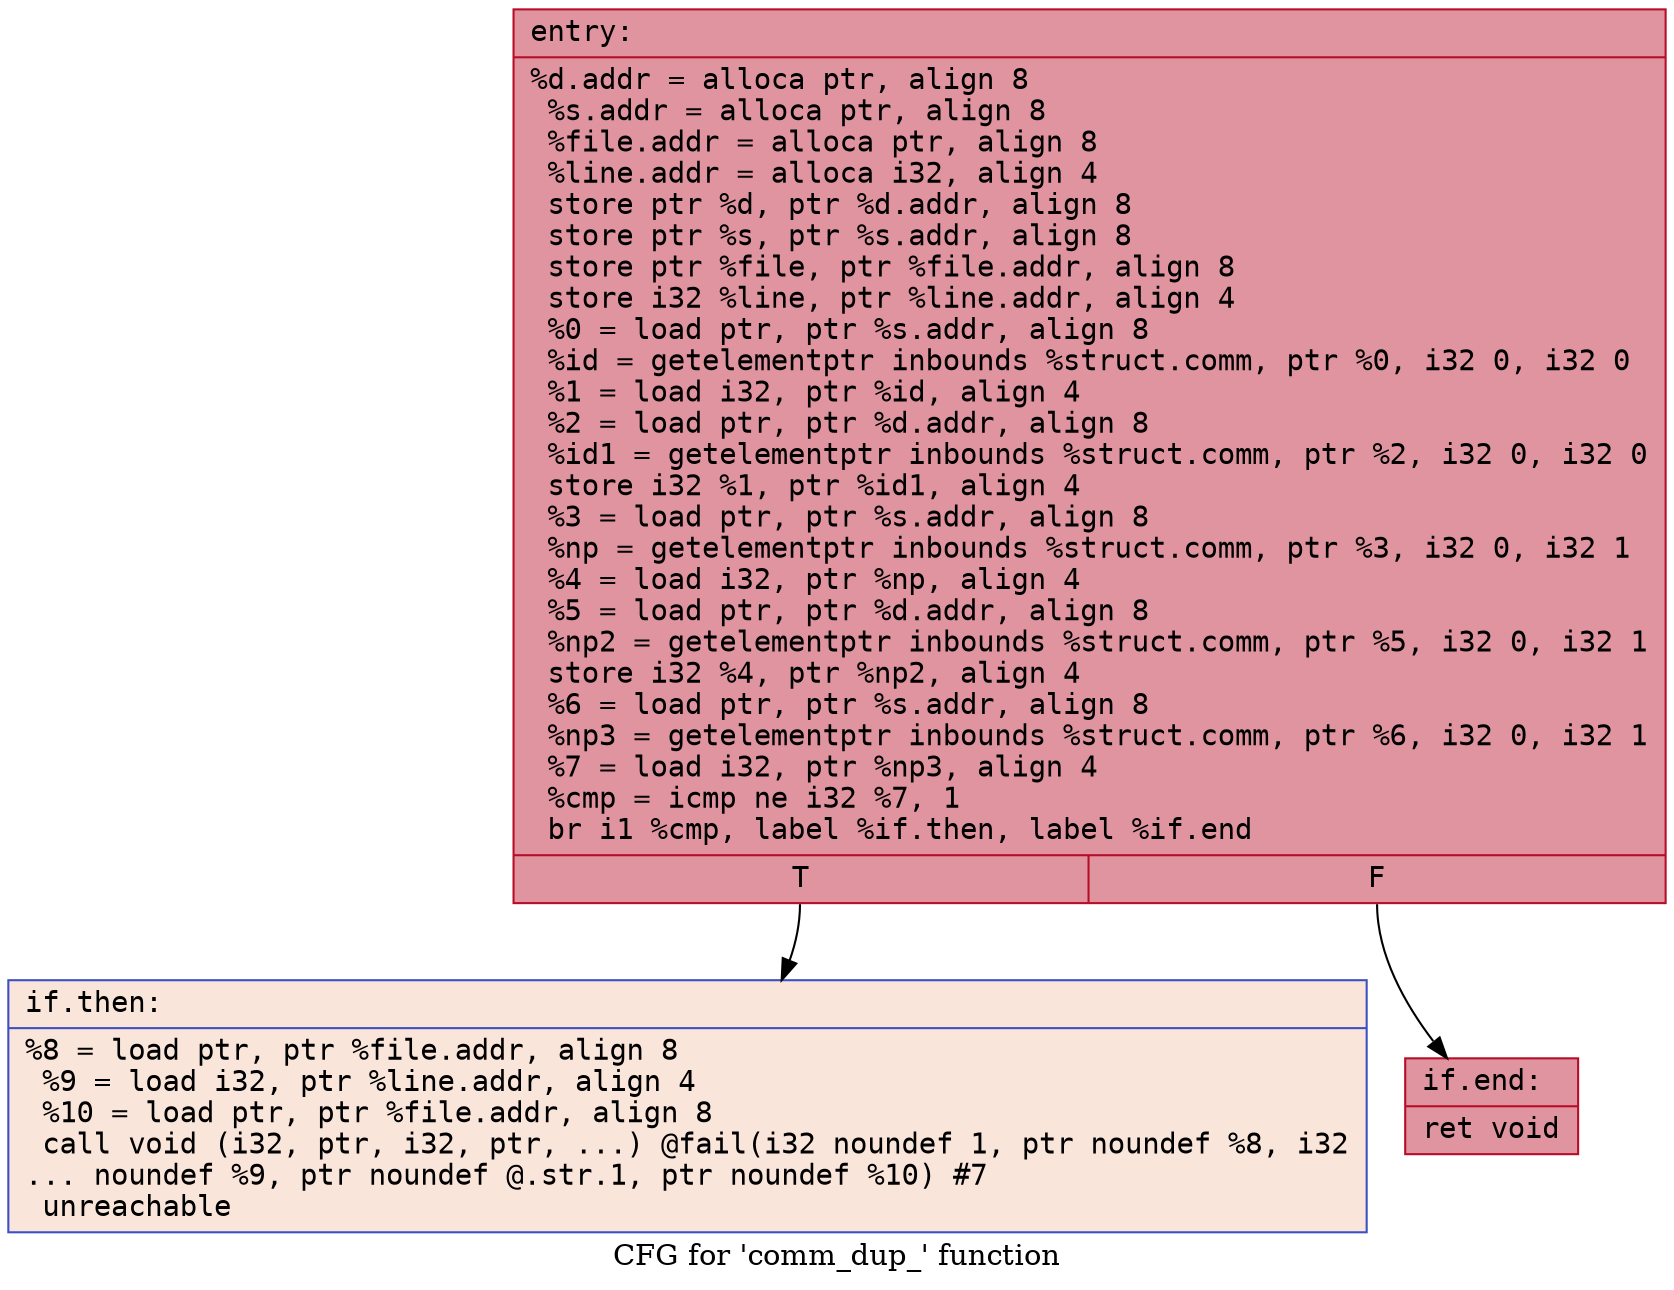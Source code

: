 digraph "CFG for 'comm_dup_' function" {
	label="CFG for 'comm_dup_' function";

	Node0x559aeb31ef30 [shape=record,color="#b70d28ff", style=filled, fillcolor="#b70d2870" fontname="Courier",label="{entry:\l|  %d.addr = alloca ptr, align 8\l  %s.addr = alloca ptr, align 8\l  %file.addr = alloca ptr, align 8\l  %line.addr = alloca i32, align 4\l  store ptr %d, ptr %d.addr, align 8\l  store ptr %s, ptr %s.addr, align 8\l  store ptr %file, ptr %file.addr, align 8\l  store i32 %line, ptr %line.addr, align 4\l  %0 = load ptr, ptr %s.addr, align 8\l  %id = getelementptr inbounds %struct.comm, ptr %0, i32 0, i32 0\l  %1 = load i32, ptr %id, align 4\l  %2 = load ptr, ptr %d.addr, align 8\l  %id1 = getelementptr inbounds %struct.comm, ptr %2, i32 0, i32 0\l  store i32 %1, ptr %id1, align 4\l  %3 = load ptr, ptr %s.addr, align 8\l  %np = getelementptr inbounds %struct.comm, ptr %3, i32 0, i32 1\l  %4 = load i32, ptr %np, align 4\l  %5 = load ptr, ptr %d.addr, align 8\l  %np2 = getelementptr inbounds %struct.comm, ptr %5, i32 0, i32 1\l  store i32 %4, ptr %np2, align 4\l  %6 = load ptr, ptr %s.addr, align 8\l  %np3 = getelementptr inbounds %struct.comm, ptr %6, i32 0, i32 1\l  %7 = load i32, ptr %np3, align 4\l  %cmp = icmp ne i32 %7, 1\l  br i1 %cmp, label %if.then, label %if.end\l|{<s0>T|<s1>F}}"];
	Node0x559aeb31ef30:s0 -> Node0x559aeb31ffe0[tooltip="entry -> if.then\nProbability 0.00%" ];
	Node0x559aeb31ef30:s1 -> Node0x559aeb320050[tooltip="entry -> if.end\nProbability 100.00%" ];
	Node0x559aeb31ffe0 [shape=record,color="#3d50c3ff", style=filled, fillcolor="#f4c5ad70" fontname="Courier",label="{if.then:\l|  %8 = load ptr, ptr %file.addr, align 8\l  %9 = load i32, ptr %line.addr, align 4\l  %10 = load ptr, ptr %file.addr, align 8\l  call void (i32, ptr, i32, ptr, ...) @fail(i32 noundef 1, ptr noundef %8, i32\l... noundef %9, ptr noundef @.str.1, ptr noundef %10) #7\l  unreachable\l}"];
	Node0x559aeb320050 [shape=record,color="#b70d28ff", style=filled, fillcolor="#b70d2870" fontname="Courier",label="{if.end:\l|  ret void\l}"];
}
